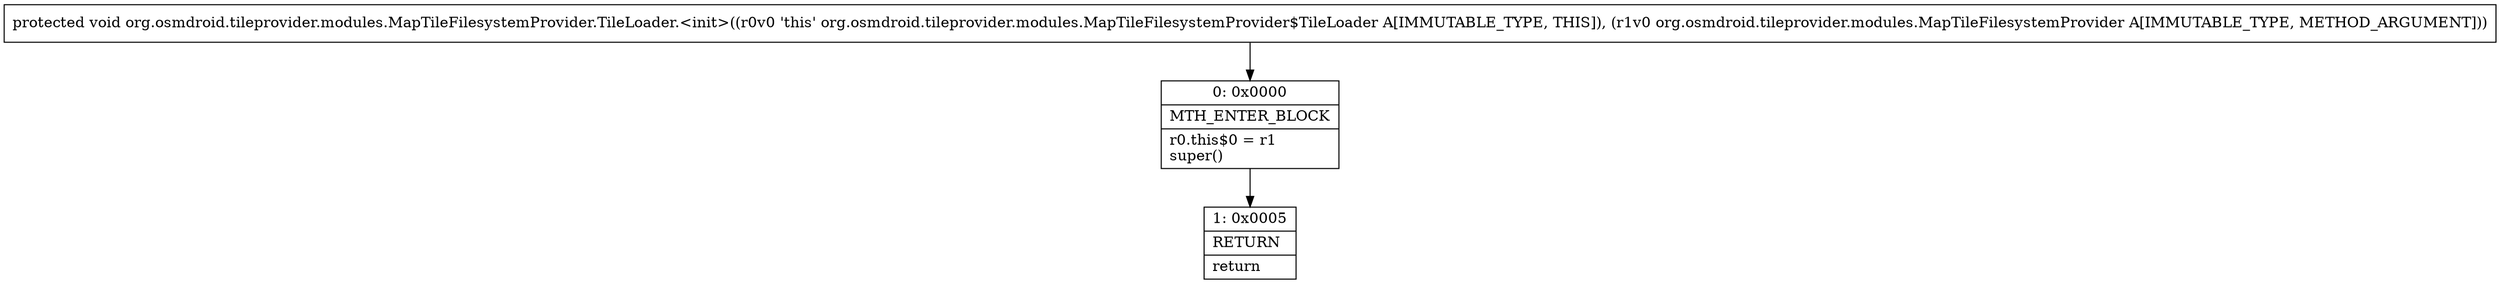 digraph "CFG fororg.osmdroid.tileprovider.modules.MapTileFilesystemProvider.TileLoader.\<init\>(Lorg\/osmdroid\/tileprovider\/modules\/MapTileFilesystemProvider;)V" {
Node_0 [shape=record,label="{0\:\ 0x0000|MTH_ENTER_BLOCK\l|r0.this$0 = r1\lsuper()\l}"];
Node_1 [shape=record,label="{1\:\ 0x0005|RETURN\l|return\l}"];
MethodNode[shape=record,label="{protected void org.osmdroid.tileprovider.modules.MapTileFilesystemProvider.TileLoader.\<init\>((r0v0 'this' org.osmdroid.tileprovider.modules.MapTileFilesystemProvider$TileLoader A[IMMUTABLE_TYPE, THIS]), (r1v0 org.osmdroid.tileprovider.modules.MapTileFilesystemProvider A[IMMUTABLE_TYPE, METHOD_ARGUMENT])) }"];
MethodNode -> Node_0;
Node_0 -> Node_1;
}

